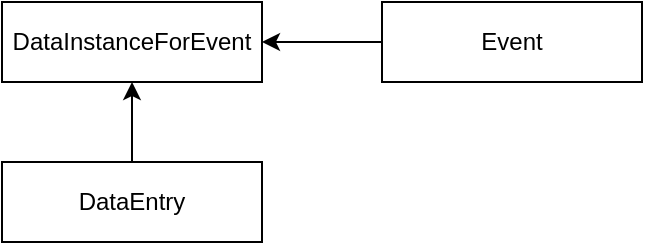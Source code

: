 <mxfile version="20.6.0" type="github" pages="2">
  <diagram id="4avprTj8JLaUM4jQfWnx" name="Page-1">
    <mxGraphModel dx="1038" dy="479" grid="1" gridSize="10" guides="1" tooltips="1" connect="1" arrows="1" fold="1" page="1" pageScale="1" pageWidth="850" pageHeight="1100" math="0" shadow="0">
      <root>
        <mxCell id="0" />
        <mxCell id="1" parent="0" />
        <mxCell id="2qIj6Hq87Vv4jyL4GTNM-1" value="DataInstanceForEvent" style="rounded=0;whiteSpace=wrap;html=1;" vertex="1" parent="1">
          <mxGeometry x="270" y="140" width="130" height="40" as="geometry" />
        </mxCell>
        <mxCell id="2qIj6Hq87Vv4jyL4GTNM-5" style="edgeStyle=orthogonalEdgeStyle;rounded=0;orthogonalLoop=1;jettySize=auto;html=1;" edge="1" parent="1" source="2qIj6Hq87Vv4jyL4GTNM-2" target="2qIj6Hq87Vv4jyL4GTNM-1">
          <mxGeometry relative="1" as="geometry" />
        </mxCell>
        <mxCell id="2qIj6Hq87Vv4jyL4GTNM-2" value="DataEntry" style="rounded=0;whiteSpace=wrap;html=1;" vertex="1" parent="1">
          <mxGeometry x="270" y="220" width="130" height="40" as="geometry" />
        </mxCell>
        <mxCell id="2qIj6Hq87Vv4jyL4GTNM-12" style="edgeStyle=none;rounded=0;orthogonalLoop=1;jettySize=auto;html=1;exitX=0;exitY=0.5;exitDx=0;exitDy=0;entryX=1;entryY=0.5;entryDx=0;entryDy=0;" edge="1" parent="1" source="2qIj6Hq87Vv4jyL4GTNM-3" target="2qIj6Hq87Vv4jyL4GTNM-1">
          <mxGeometry relative="1" as="geometry" />
        </mxCell>
        <mxCell id="2qIj6Hq87Vv4jyL4GTNM-3" value="Event" style="rounded=0;whiteSpace=wrap;html=1;" vertex="1" parent="1">
          <mxGeometry x="460" y="140" width="130" height="40" as="geometry" />
        </mxCell>
      </root>
    </mxGraphModel>
  </diagram>
  <diagram id="Sd9s_pacGdgO6WtxtvEc" name="Page-2">
    <mxGraphModel dx="1038" dy="543" grid="1" gridSize="10" guides="1" tooltips="1" connect="1" arrows="1" fold="1" page="1" pageScale="1" pageWidth="850" pageHeight="1100" math="0" shadow="0">
      <root>
        <mxCell id="0" />
        <mxCell id="1" parent="0" />
        <mxCell id="Q6Q4UI5xbDb64-RCwZ6a-7" style="edgeStyle=none;rounded=0;orthogonalLoop=1;jettySize=auto;html=1;exitX=1;exitY=0.25;exitDx=0;exitDy=0;entryX=0;entryY=0.25;entryDx=0;entryDy=0;" edge="1" parent="1" source="Q6Q4UI5xbDb64-RCwZ6a-1" target="Q6Q4UI5xbDb64-RCwZ6a-2">
          <mxGeometry relative="1" as="geometry" />
        </mxCell>
        <mxCell id="Q6Q4UI5xbDb64-RCwZ6a-1" value="&lt;span style=&quot;font-weight: normal;&quot;&gt;Client Module&lt;br&gt;&lt;/span&gt;" style="rounded=0;whiteSpace=wrap;html=1;fontStyle=1" vertex="1" parent="1">
          <mxGeometry x="120" y="110" width="130" height="390" as="geometry" />
        </mxCell>
        <mxCell id="Q6Q4UI5xbDb64-RCwZ6a-5" style="edgeStyle=none;rounded=0;orthogonalLoop=1;jettySize=auto;html=1;exitX=1;exitY=0.25;exitDx=0;exitDy=0;entryX=0;entryY=0.25;entryDx=0;entryDy=0;" edge="1" parent="1" source="Q6Q4UI5xbDb64-RCwZ6a-2" target="Q6Q4UI5xbDb64-RCwZ6a-3">
          <mxGeometry relative="1" as="geometry" />
        </mxCell>
        <mxCell id="Q6Q4UI5xbDb64-RCwZ6a-2" value="Event Management Layer" style="rounded=0;whiteSpace=wrap;html=1;" vertex="1" parent="1">
          <mxGeometry x="380" y="110" width="130" height="390" as="geometry" />
        </mxCell>
        <mxCell id="Q6Q4UI5xbDb64-RCwZ6a-3" value="Data Layer" style="rounded=0;whiteSpace=wrap;html=1;" vertex="1" parent="1">
          <mxGeometry x="650" y="110" width="130" height="390" as="geometry" />
        </mxCell>
        <mxCell id="Q6Q4UI5xbDb64-RCwZ6a-8" value="Data required&lt;br&gt;for template" style="text;html=1;align=center;verticalAlign=middle;resizable=0;points=[];autosize=1;strokeColor=none;fillColor=none;" vertex="1" parent="1">
          <mxGeometry x="262" y="160" width="100" height="40" as="geometry" />
        </mxCell>
        <mxCell id="Q6Q4UI5xbDb64-RCwZ6a-10" value="Data processed&lt;br&gt;by event loop" style="text;html=1;align=center;verticalAlign=middle;resizable=0;points=[];autosize=1;strokeColor=none;fillColor=none;" vertex="1" parent="1">
          <mxGeometry x="390" y="30" width="110" height="40" as="geometry" />
        </mxCell>
        <mxCell id="Q6Q4UI5xbDb64-RCwZ6a-15" value="Trigger for&lt;br&gt;particular entries" style="text;html=1;align=center;verticalAlign=middle;resizable=0;points=[];autosize=1;strokeColor=none;fillColor=none;" vertex="1" parent="1">
          <mxGeometry x="520" y="160" width="110" height="40" as="geometry" />
        </mxCell>
        <mxCell id="nTfN9Wzt3dlVGR-ZS5Iq-1" style="edgeStyle=none;rounded=0;orthogonalLoop=1;jettySize=auto;html=1;exitX=0.25;exitY=0;exitDx=0;exitDy=0;" edge="1" parent="1" source="Q6Q4UI5xbDb64-RCwZ6a-2">
          <mxGeometry relative="1" as="geometry">
            <mxPoint x="480" y="110" as="targetPoint" />
            <Array as="points">
              <mxPoint x="413" y="70" />
              <mxPoint x="480" y="70" />
            </Array>
          </mxGeometry>
        </mxCell>
      </root>
    </mxGraphModel>
  </diagram>
</mxfile>
